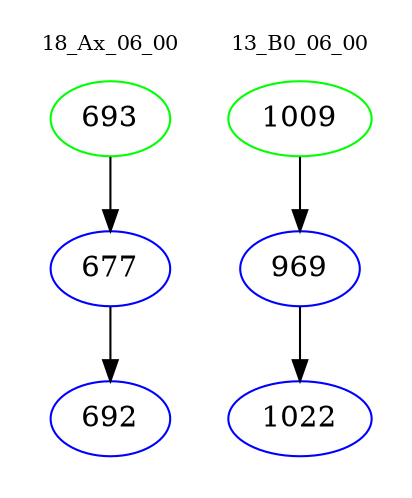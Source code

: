 digraph{
subgraph cluster_0 {
color = white
label = "18_Ax_06_00";
fontsize=10;
T0_693 [label="693", color="green"]
T0_693 -> T0_677 [color="black"]
T0_677 [label="677", color="blue"]
T0_677 -> T0_692 [color="black"]
T0_692 [label="692", color="blue"]
}
subgraph cluster_1 {
color = white
label = "13_B0_06_00";
fontsize=10;
T1_1009 [label="1009", color="green"]
T1_1009 -> T1_969 [color="black"]
T1_969 [label="969", color="blue"]
T1_969 -> T1_1022 [color="black"]
T1_1022 [label="1022", color="blue"]
}
}
